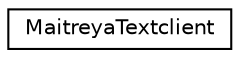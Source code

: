 digraph "Graphical Class Hierarchy"
{
 // LATEX_PDF_SIZE
  edge [fontname="Helvetica",fontsize="10",labelfontname="Helvetica",labelfontsize="10"];
  node [fontname="Helvetica",fontsize="10",shape=record];
  rankdir="LR";
  Node0 [label="MaitreyaTextclient",height=0.2,width=0.4,color="black", fillcolor="white", style="filled",URL="$classMaitreyaTextclient.html",tooltip=" "];
}
